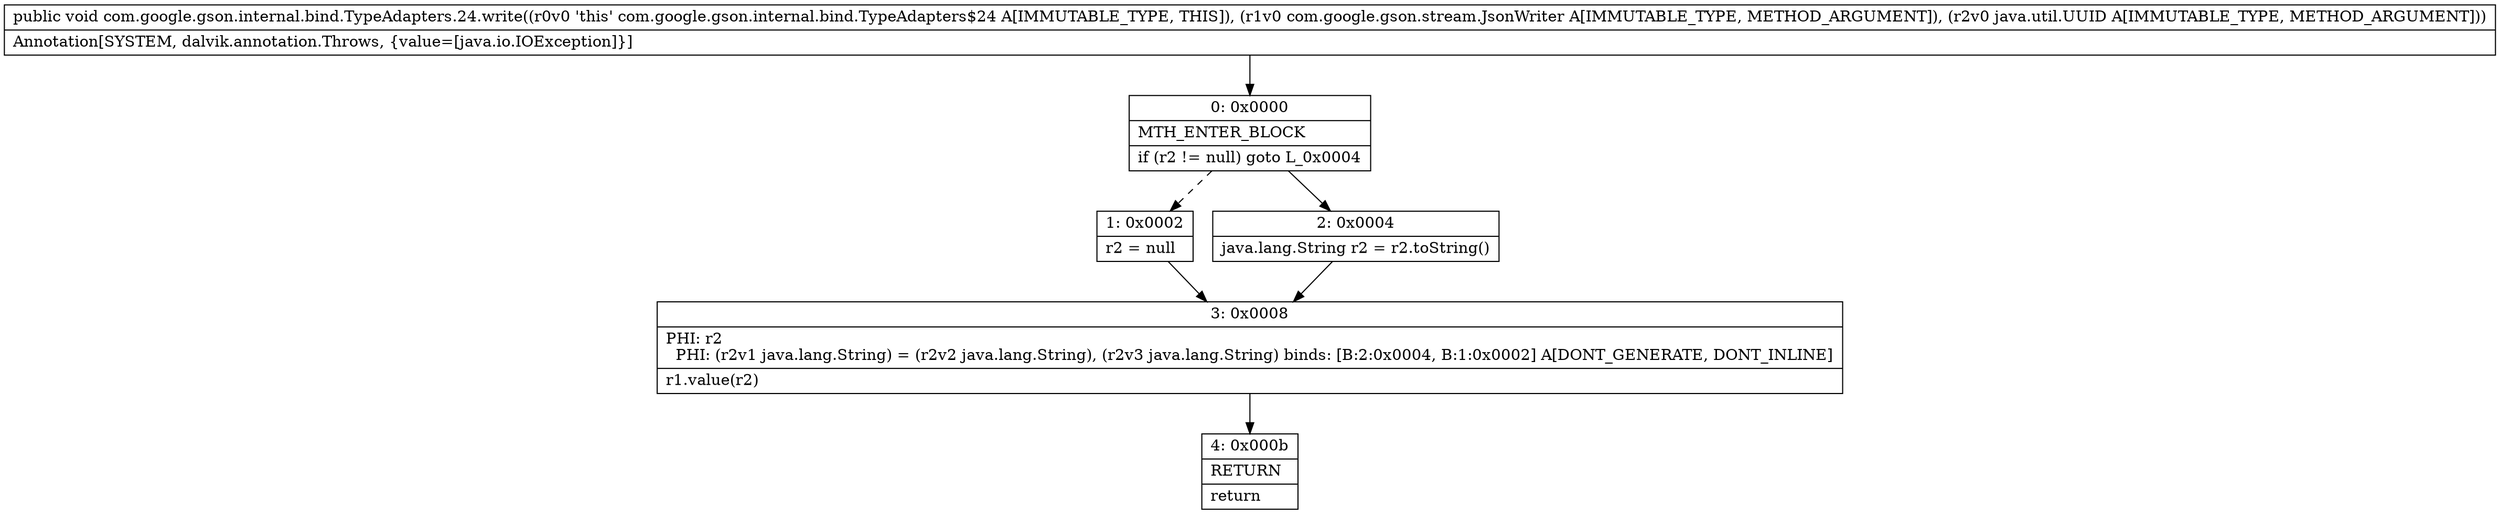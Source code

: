 digraph "CFG forcom.google.gson.internal.bind.TypeAdapters.24.write(Lcom\/google\/gson\/stream\/JsonWriter;Ljava\/util\/UUID;)V" {
Node_0 [shape=record,label="{0\:\ 0x0000|MTH_ENTER_BLOCK\l|if (r2 != null) goto L_0x0004\l}"];
Node_1 [shape=record,label="{1\:\ 0x0002|r2 = null\l}"];
Node_2 [shape=record,label="{2\:\ 0x0004|java.lang.String r2 = r2.toString()\l}"];
Node_3 [shape=record,label="{3\:\ 0x0008|PHI: r2 \l  PHI: (r2v1 java.lang.String) = (r2v2 java.lang.String), (r2v3 java.lang.String) binds: [B:2:0x0004, B:1:0x0002] A[DONT_GENERATE, DONT_INLINE]\l|r1.value(r2)\l}"];
Node_4 [shape=record,label="{4\:\ 0x000b|RETURN\l|return\l}"];
MethodNode[shape=record,label="{public void com.google.gson.internal.bind.TypeAdapters.24.write((r0v0 'this' com.google.gson.internal.bind.TypeAdapters$24 A[IMMUTABLE_TYPE, THIS]), (r1v0 com.google.gson.stream.JsonWriter A[IMMUTABLE_TYPE, METHOD_ARGUMENT]), (r2v0 java.util.UUID A[IMMUTABLE_TYPE, METHOD_ARGUMENT]))  | Annotation[SYSTEM, dalvik.annotation.Throws, \{value=[java.io.IOException]\}]\l}"];
MethodNode -> Node_0;
Node_0 -> Node_1[style=dashed];
Node_0 -> Node_2;
Node_1 -> Node_3;
Node_2 -> Node_3;
Node_3 -> Node_4;
}

